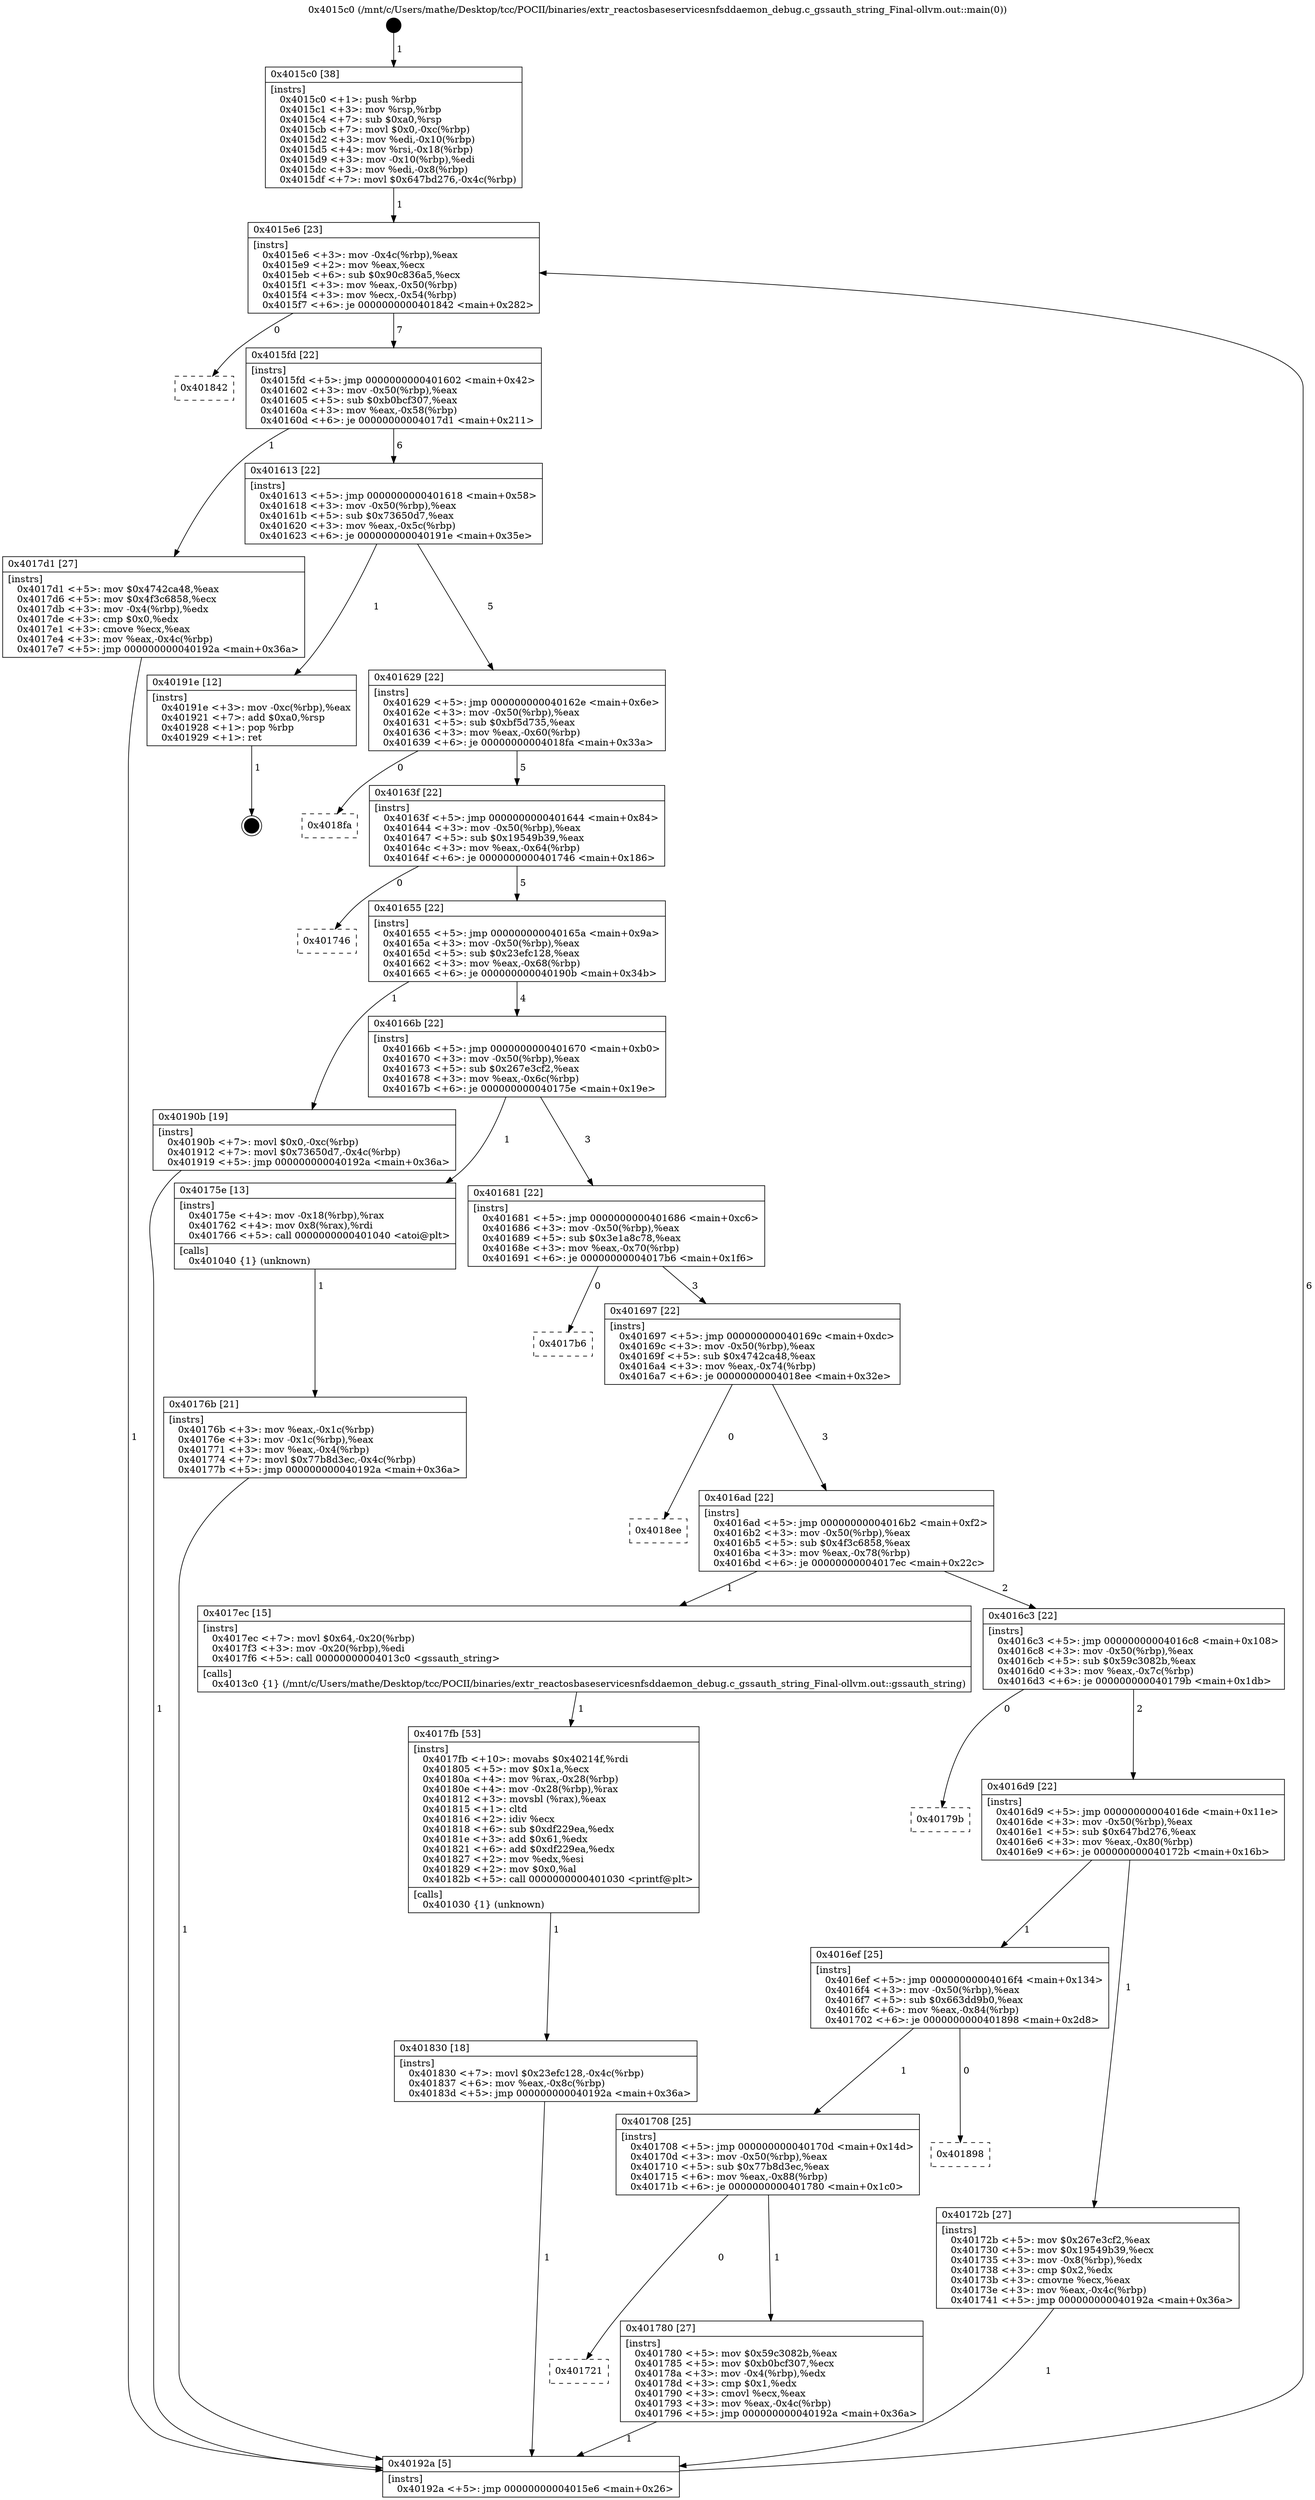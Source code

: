 digraph "0x4015c0" {
  label = "0x4015c0 (/mnt/c/Users/mathe/Desktop/tcc/POCII/binaries/extr_reactosbaseservicesnfsddaemon_debug.c_gssauth_string_Final-ollvm.out::main(0))"
  labelloc = "t"
  node[shape=record]

  Entry [label="",width=0.3,height=0.3,shape=circle,fillcolor=black,style=filled]
  "0x4015e6" [label="{
     0x4015e6 [23]\l
     | [instrs]\l
     &nbsp;&nbsp;0x4015e6 \<+3\>: mov -0x4c(%rbp),%eax\l
     &nbsp;&nbsp;0x4015e9 \<+2\>: mov %eax,%ecx\l
     &nbsp;&nbsp;0x4015eb \<+6\>: sub $0x90c836a5,%ecx\l
     &nbsp;&nbsp;0x4015f1 \<+3\>: mov %eax,-0x50(%rbp)\l
     &nbsp;&nbsp;0x4015f4 \<+3\>: mov %ecx,-0x54(%rbp)\l
     &nbsp;&nbsp;0x4015f7 \<+6\>: je 0000000000401842 \<main+0x282\>\l
  }"]
  "0x401842" [label="{
     0x401842\l
  }", style=dashed]
  "0x4015fd" [label="{
     0x4015fd [22]\l
     | [instrs]\l
     &nbsp;&nbsp;0x4015fd \<+5\>: jmp 0000000000401602 \<main+0x42\>\l
     &nbsp;&nbsp;0x401602 \<+3\>: mov -0x50(%rbp),%eax\l
     &nbsp;&nbsp;0x401605 \<+5\>: sub $0xb0bcf307,%eax\l
     &nbsp;&nbsp;0x40160a \<+3\>: mov %eax,-0x58(%rbp)\l
     &nbsp;&nbsp;0x40160d \<+6\>: je 00000000004017d1 \<main+0x211\>\l
  }"]
  Exit [label="",width=0.3,height=0.3,shape=circle,fillcolor=black,style=filled,peripheries=2]
  "0x4017d1" [label="{
     0x4017d1 [27]\l
     | [instrs]\l
     &nbsp;&nbsp;0x4017d1 \<+5\>: mov $0x4742ca48,%eax\l
     &nbsp;&nbsp;0x4017d6 \<+5\>: mov $0x4f3c6858,%ecx\l
     &nbsp;&nbsp;0x4017db \<+3\>: mov -0x4(%rbp),%edx\l
     &nbsp;&nbsp;0x4017de \<+3\>: cmp $0x0,%edx\l
     &nbsp;&nbsp;0x4017e1 \<+3\>: cmove %ecx,%eax\l
     &nbsp;&nbsp;0x4017e4 \<+3\>: mov %eax,-0x4c(%rbp)\l
     &nbsp;&nbsp;0x4017e7 \<+5\>: jmp 000000000040192a \<main+0x36a\>\l
  }"]
  "0x401613" [label="{
     0x401613 [22]\l
     | [instrs]\l
     &nbsp;&nbsp;0x401613 \<+5\>: jmp 0000000000401618 \<main+0x58\>\l
     &nbsp;&nbsp;0x401618 \<+3\>: mov -0x50(%rbp),%eax\l
     &nbsp;&nbsp;0x40161b \<+5\>: sub $0x73650d7,%eax\l
     &nbsp;&nbsp;0x401620 \<+3\>: mov %eax,-0x5c(%rbp)\l
     &nbsp;&nbsp;0x401623 \<+6\>: je 000000000040191e \<main+0x35e\>\l
  }"]
  "0x401830" [label="{
     0x401830 [18]\l
     | [instrs]\l
     &nbsp;&nbsp;0x401830 \<+7\>: movl $0x23efc128,-0x4c(%rbp)\l
     &nbsp;&nbsp;0x401837 \<+6\>: mov %eax,-0x8c(%rbp)\l
     &nbsp;&nbsp;0x40183d \<+5\>: jmp 000000000040192a \<main+0x36a\>\l
  }"]
  "0x40191e" [label="{
     0x40191e [12]\l
     | [instrs]\l
     &nbsp;&nbsp;0x40191e \<+3\>: mov -0xc(%rbp),%eax\l
     &nbsp;&nbsp;0x401921 \<+7\>: add $0xa0,%rsp\l
     &nbsp;&nbsp;0x401928 \<+1\>: pop %rbp\l
     &nbsp;&nbsp;0x401929 \<+1\>: ret\l
  }"]
  "0x401629" [label="{
     0x401629 [22]\l
     | [instrs]\l
     &nbsp;&nbsp;0x401629 \<+5\>: jmp 000000000040162e \<main+0x6e\>\l
     &nbsp;&nbsp;0x40162e \<+3\>: mov -0x50(%rbp),%eax\l
     &nbsp;&nbsp;0x401631 \<+5\>: sub $0xbf5d735,%eax\l
     &nbsp;&nbsp;0x401636 \<+3\>: mov %eax,-0x60(%rbp)\l
     &nbsp;&nbsp;0x401639 \<+6\>: je 00000000004018fa \<main+0x33a\>\l
  }"]
  "0x4017fb" [label="{
     0x4017fb [53]\l
     | [instrs]\l
     &nbsp;&nbsp;0x4017fb \<+10\>: movabs $0x40214f,%rdi\l
     &nbsp;&nbsp;0x401805 \<+5\>: mov $0x1a,%ecx\l
     &nbsp;&nbsp;0x40180a \<+4\>: mov %rax,-0x28(%rbp)\l
     &nbsp;&nbsp;0x40180e \<+4\>: mov -0x28(%rbp),%rax\l
     &nbsp;&nbsp;0x401812 \<+3\>: movsbl (%rax),%eax\l
     &nbsp;&nbsp;0x401815 \<+1\>: cltd\l
     &nbsp;&nbsp;0x401816 \<+2\>: idiv %ecx\l
     &nbsp;&nbsp;0x401818 \<+6\>: sub $0xdf229ea,%edx\l
     &nbsp;&nbsp;0x40181e \<+3\>: add $0x61,%edx\l
     &nbsp;&nbsp;0x401821 \<+6\>: add $0xdf229ea,%edx\l
     &nbsp;&nbsp;0x401827 \<+2\>: mov %edx,%esi\l
     &nbsp;&nbsp;0x401829 \<+2\>: mov $0x0,%al\l
     &nbsp;&nbsp;0x40182b \<+5\>: call 0000000000401030 \<printf@plt\>\l
     | [calls]\l
     &nbsp;&nbsp;0x401030 \{1\} (unknown)\l
  }"]
  "0x4018fa" [label="{
     0x4018fa\l
  }", style=dashed]
  "0x40163f" [label="{
     0x40163f [22]\l
     | [instrs]\l
     &nbsp;&nbsp;0x40163f \<+5\>: jmp 0000000000401644 \<main+0x84\>\l
     &nbsp;&nbsp;0x401644 \<+3\>: mov -0x50(%rbp),%eax\l
     &nbsp;&nbsp;0x401647 \<+5\>: sub $0x19549b39,%eax\l
     &nbsp;&nbsp;0x40164c \<+3\>: mov %eax,-0x64(%rbp)\l
     &nbsp;&nbsp;0x40164f \<+6\>: je 0000000000401746 \<main+0x186\>\l
  }"]
  "0x401721" [label="{
     0x401721\l
  }", style=dashed]
  "0x401746" [label="{
     0x401746\l
  }", style=dashed]
  "0x401655" [label="{
     0x401655 [22]\l
     | [instrs]\l
     &nbsp;&nbsp;0x401655 \<+5\>: jmp 000000000040165a \<main+0x9a\>\l
     &nbsp;&nbsp;0x40165a \<+3\>: mov -0x50(%rbp),%eax\l
     &nbsp;&nbsp;0x40165d \<+5\>: sub $0x23efc128,%eax\l
     &nbsp;&nbsp;0x401662 \<+3\>: mov %eax,-0x68(%rbp)\l
     &nbsp;&nbsp;0x401665 \<+6\>: je 000000000040190b \<main+0x34b\>\l
  }"]
  "0x401780" [label="{
     0x401780 [27]\l
     | [instrs]\l
     &nbsp;&nbsp;0x401780 \<+5\>: mov $0x59c3082b,%eax\l
     &nbsp;&nbsp;0x401785 \<+5\>: mov $0xb0bcf307,%ecx\l
     &nbsp;&nbsp;0x40178a \<+3\>: mov -0x4(%rbp),%edx\l
     &nbsp;&nbsp;0x40178d \<+3\>: cmp $0x1,%edx\l
     &nbsp;&nbsp;0x401790 \<+3\>: cmovl %ecx,%eax\l
     &nbsp;&nbsp;0x401793 \<+3\>: mov %eax,-0x4c(%rbp)\l
     &nbsp;&nbsp;0x401796 \<+5\>: jmp 000000000040192a \<main+0x36a\>\l
  }"]
  "0x40190b" [label="{
     0x40190b [19]\l
     | [instrs]\l
     &nbsp;&nbsp;0x40190b \<+7\>: movl $0x0,-0xc(%rbp)\l
     &nbsp;&nbsp;0x401912 \<+7\>: movl $0x73650d7,-0x4c(%rbp)\l
     &nbsp;&nbsp;0x401919 \<+5\>: jmp 000000000040192a \<main+0x36a\>\l
  }"]
  "0x40166b" [label="{
     0x40166b [22]\l
     | [instrs]\l
     &nbsp;&nbsp;0x40166b \<+5\>: jmp 0000000000401670 \<main+0xb0\>\l
     &nbsp;&nbsp;0x401670 \<+3\>: mov -0x50(%rbp),%eax\l
     &nbsp;&nbsp;0x401673 \<+5\>: sub $0x267e3cf2,%eax\l
     &nbsp;&nbsp;0x401678 \<+3\>: mov %eax,-0x6c(%rbp)\l
     &nbsp;&nbsp;0x40167b \<+6\>: je 000000000040175e \<main+0x19e\>\l
  }"]
  "0x401708" [label="{
     0x401708 [25]\l
     | [instrs]\l
     &nbsp;&nbsp;0x401708 \<+5\>: jmp 000000000040170d \<main+0x14d\>\l
     &nbsp;&nbsp;0x40170d \<+3\>: mov -0x50(%rbp),%eax\l
     &nbsp;&nbsp;0x401710 \<+5\>: sub $0x77b8d3ec,%eax\l
     &nbsp;&nbsp;0x401715 \<+6\>: mov %eax,-0x88(%rbp)\l
     &nbsp;&nbsp;0x40171b \<+6\>: je 0000000000401780 \<main+0x1c0\>\l
  }"]
  "0x40175e" [label="{
     0x40175e [13]\l
     | [instrs]\l
     &nbsp;&nbsp;0x40175e \<+4\>: mov -0x18(%rbp),%rax\l
     &nbsp;&nbsp;0x401762 \<+4\>: mov 0x8(%rax),%rdi\l
     &nbsp;&nbsp;0x401766 \<+5\>: call 0000000000401040 \<atoi@plt\>\l
     | [calls]\l
     &nbsp;&nbsp;0x401040 \{1\} (unknown)\l
  }"]
  "0x401681" [label="{
     0x401681 [22]\l
     | [instrs]\l
     &nbsp;&nbsp;0x401681 \<+5\>: jmp 0000000000401686 \<main+0xc6\>\l
     &nbsp;&nbsp;0x401686 \<+3\>: mov -0x50(%rbp),%eax\l
     &nbsp;&nbsp;0x401689 \<+5\>: sub $0x3e1a8c78,%eax\l
     &nbsp;&nbsp;0x40168e \<+3\>: mov %eax,-0x70(%rbp)\l
     &nbsp;&nbsp;0x401691 \<+6\>: je 00000000004017b6 \<main+0x1f6\>\l
  }"]
  "0x401898" [label="{
     0x401898\l
  }", style=dashed]
  "0x4017b6" [label="{
     0x4017b6\l
  }", style=dashed]
  "0x401697" [label="{
     0x401697 [22]\l
     | [instrs]\l
     &nbsp;&nbsp;0x401697 \<+5\>: jmp 000000000040169c \<main+0xdc\>\l
     &nbsp;&nbsp;0x40169c \<+3\>: mov -0x50(%rbp),%eax\l
     &nbsp;&nbsp;0x40169f \<+5\>: sub $0x4742ca48,%eax\l
     &nbsp;&nbsp;0x4016a4 \<+3\>: mov %eax,-0x74(%rbp)\l
     &nbsp;&nbsp;0x4016a7 \<+6\>: je 00000000004018ee \<main+0x32e\>\l
  }"]
  "0x40176b" [label="{
     0x40176b [21]\l
     | [instrs]\l
     &nbsp;&nbsp;0x40176b \<+3\>: mov %eax,-0x1c(%rbp)\l
     &nbsp;&nbsp;0x40176e \<+3\>: mov -0x1c(%rbp),%eax\l
     &nbsp;&nbsp;0x401771 \<+3\>: mov %eax,-0x4(%rbp)\l
     &nbsp;&nbsp;0x401774 \<+7\>: movl $0x77b8d3ec,-0x4c(%rbp)\l
     &nbsp;&nbsp;0x40177b \<+5\>: jmp 000000000040192a \<main+0x36a\>\l
  }"]
  "0x4018ee" [label="{
     0x4018ee\l
  }", style=dashed]
  "0x4016ad" [label="{
     0x4016ad [22]\l
     | [instrs]\l
     &nbsp;&nbsp;0x4016ad \<+5\>: jmp 00000000004016b2 \<main+0xf2\>\l
     &nbsp;&nbsp;0x4016b2 \<+3\>: mov -0x50(%rbp),%eax\l
     &nbsp;&nbsp;0x4016b5 \<+5\>: sub $0x4f3c6858,%eax\l
     &nbsp;&nbsp;0x4016ba \<+3\>: mov %eax,-0x78(%rbp)\l
     &nbsp;&nbsp;0x4016bd \<+6\>: je 00000000004017ec \<main+0x22c\>\l
  }"]
  "0x4015c0" [label="{
     0x4015c0 [38]\l
     | [instrs]\l
     &nbsp;&nbsp;0x4015c0 \<+1\>: push %rbp\l
     &nbsp;&nbsp;0x4015c1 \<+3\>: mov %rsp,%rbp\l
     &nbsp;&nbsp;0x4015c4 \<+7\>: sub $0xa0,%rsp\l
     &nbsp;&nbsp;0x4015cb \<+7\>: movl $0x0,-0xc(%rbp)\l
     &nbsp;&nbsp;0x4015d2 \<+3\>: mov %edi,-0x10(%rbp)\l
     &nbsp;&nbsp;0x4015d5 \<+4\>: mov %rsi,-0x18(%rbp)\l
     &nbsp;&nbsp;0x4015d9 \<+3\>: mov -0x10(%rbp),%edi\l
     &nbsp;&nbsp;0x4015dc \<+3\>: mov %edi,-0x8(%rbp)\l
     &nbsp;&nbsp;0x4015df \<+7\>: movl $0x647bd276,-0x4c(%rbp)\l
  }"]
  "0x4017ec" [label="{
     0x4017ec [15]\l
     | [instrs]\l
     &nbsp;&nbsp;0x4017ec \<+7\>: movl $0x64,-0x20(%rbp)\l
     &nbsp;&nbsp;0x4017f3 \<+3\>: mov -0x20(%rbp),%edi\l
     &nbsp;&nbsp;0x4017f6 \<+5\>: call 00000000004013c0 \<gssauth_string\>\l
     | [calls]\l
     &nbsp;&nbsp;0x4013c0 \{1\} (/mnt/c/Users/mathe/Desktop/tcc/POCII/binaries/extr_reactosbaseservicesnfsddaemon_debug.c_gssauth_string_Final-ollvm.out::gssauth_string)\l
  }"]
  "0x4016c3" [label="{
     0x4016c3 [22]\l
     | [instrs]\l
     &nbsp;&nbsp;0x4016c3 \<+5\>: jmp 00000000004016c8 \<main+0x108\>\l
     &nbsp;&nbsp;0x4016c8 \<+3\>: mov -0x50(%rbp),%eax\l
     &nbsp;&nbsp;0x4016cb \<+5\>: sub $0x59c3082b,%eax\l
     &nbsp;&nbsp;0x4016d0 \<+3\>: mov %eax,-0x7c(%rbp)\l
     &nbsp;&nbsp;0x4016d3 \<+6\>: je 000000000040179b \<main+0x1db\>\l
  }"]
  "0x40192a" [label="{
     0x40192a [5]\l
     | [instrs]\l
     &nbsp;&nbsp;0x40192a \<+5\>: jmp 00000000004015e6 \<main+0x26\>\l
  }"]
  "0x40179b" [label="{
     0x40179b\l
  }", style=dashed]
  "0x4016d9" [label="{
     0x4016d9 [22]\l
     | [instrs]\l
     &nbsp;&nbsp;0x4016d9 \<+5\>: jmp 00000000004016de \<main+0x11e\>\l
     &nbsp;&nbsp;0x4016de \<+3\>: mov -0x50(%rbp),%eax\l
     &nbsp;&nbsp;0x4016e1 \<+5\>: sub $0x647bd276,%eax\l
     &nbsp;&nbsp;0x4016e6 \<+3\>: mov %eax,-0x80(%rbp)\l
     &nbsp;&nbsp;0x4016e9 \<+6\>: je 000000000040172b \<main+0x16b\>\l
  }"]
  "0x4016ef" [label="{
     0x4016ef [25]\l
     | [instrs]\l
     &nbsp;&nbsp;0x4016ef \<+5\>: jmp 00000000004016f4 \<main+0x134\>\l
     &nbsp;&nbsp;0x4016f4 \<+3\>: mov -0x50(%rbp),%eax\l
     &nbsp;&nbsp;0x4016f7 \<+5\>: sub $0x663dd9b0,%eax\l
     &nbsp;&nbsp;0x4016fc \<+6\>: mov %eax,-0x84(%rbp)\l
     &nbsp;&nbsp;0x401702 \<+6\>: je 0000000000401898 \<main+0x2d8\>\l
  }"]
  "0x40172b" [label="{
     0x40172b [27]\l
     | [instrs]\l
     &nbsp;&nbsp;0x40172b \<+5\>: mov $0x267e3cf2,%eax\l
     &nbsp;&nbsp;0x401730 \<+5\>: mov $0x19549b39,%ecx\l
     &nbsp;&nbsp;0x401735 \<+3\>: mov -0x8(%rbp),%edx\l
     &nbsp;&nbsp;0x401738 \<+3\>: cmp $0x2,%edx\l
     &nbsp;&nbsp;0x40173b \<+3\>: cmovne %ecx,%eax\l
     &nbsp;&nbsp;0x40173e \<+3\>: mov %eax,-0x4c(%rbp)\l
     &nbsp;&nbsp;0x401741 \<+5\>: jmp 000000000040192a \<main+0x36a\>\l
  }"]
  Entry -> "0x4015c0" [label=" 1"]
  "0x4015e6" -> "0x401842" [label=" 0"]
  "0x4015e6" -> "0x4015fd" [label=" 7"]
  "0x40191e" -> Exit [label=" 1"]
  "0x4015fd" -> "0x4017d1" [label=" 1"]
  "0x4015fd" -> "0x401613" [label=" 6"]
  "0x40190b" -> "0x40192a" [label=" 1"]
  "0x401613" -> "0x40191e" [label=" 1"]
  "0x401613" -> "0x401629" [label=" 5"]
  "0x401830" -> "0x40192a" [label=" 1"]
  "0x401629" -> "0x4018fa" [label=" 0"]
  "0x401629" -> "0x40163f" [label=" 5"]
  "0x4017fb" -> "0x401830" [label=" 1"]
  "0x40163f" -> "0x401746" [label=" 0"]
  "0x40163f" -> "0x401655" [label=" 5"]
  "0x4017ec" -> "0x4017fb" [label=" 1"]
  "0x401655" -> "0x40190b" [label=" 1"]
  "0x401655" -> "0x40166b" [label=" 4"]
  "0x4017d1" -> "0x40192a" [label=" 1"]
  "0x40166b" -> "0x40175e" [label=" 1"]
  "0x40166b" -> "0x401681" [label=" 3"]
  "0x401708" -> "0x401721" [label=" 0"]
  "0x401681" -> "0x4017b6" [label=" 0"]
  "0x401681" -> "0x401697" [label=" 3"]
  "0x401708" -> "0x401780" [label=" 1"]
  "0x401697" -> "0x4018ee" [label=" 0"]
  "0x401697" -> "0x4016ad" [label=" 3"]
  "0x4016ef" -> "0x401708" [label=" 1"]
  "0x4016ad" -> "0x4017ec" [label=" 1"]
  "0x4016ad" -> "0x4016c3" [label=" 2"]
  "0x4016ef" -> "0x401898" [label=" 0"]
  "0x4016c3" -> "0x40179b" [label=" 0"]
  "0x4016c3" -> "0x4016d9" [label=" 2"]
  "0x401780" -> "0x40192a" [label=" 1"]
  "0x4016d9" -> "0x40172b" [label=" 1"]
  "0x4016d9" -> "0x4016ef" [label=" 1"]
  "0x40172b" -> "0x40192a" [label=" 1"]
  "0x4015c0" -> "0x4015e6" [label=" 1"]
  "0x40192a" -> "0x4015e6" [label=" 6"]
  "0x40175e" -> "0x40176b" [label=" 1"]
  "0x40176b" -> "0x40192a" [label=" 1"]
}
